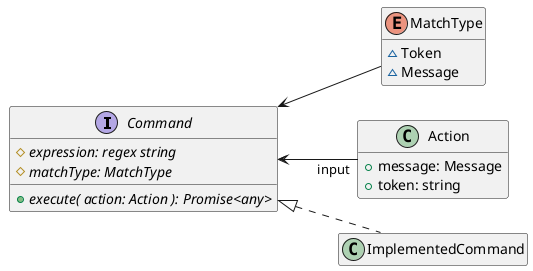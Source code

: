 @startuml Command module structure

left to right direction
hide empty members

interface Command {
	{abstract} #expression: regex string
	{abstract} #matchType: MatchType
{abstract} +execute( action: Action ): Promise<any>
}

enum MatchType {
	~Token
	~Message
}

class Action {
	+message: Message
	+token: string
}

class ImplementedCommand implements Command


Command <-- "input" Action
Command <--  MatchType

@enduml